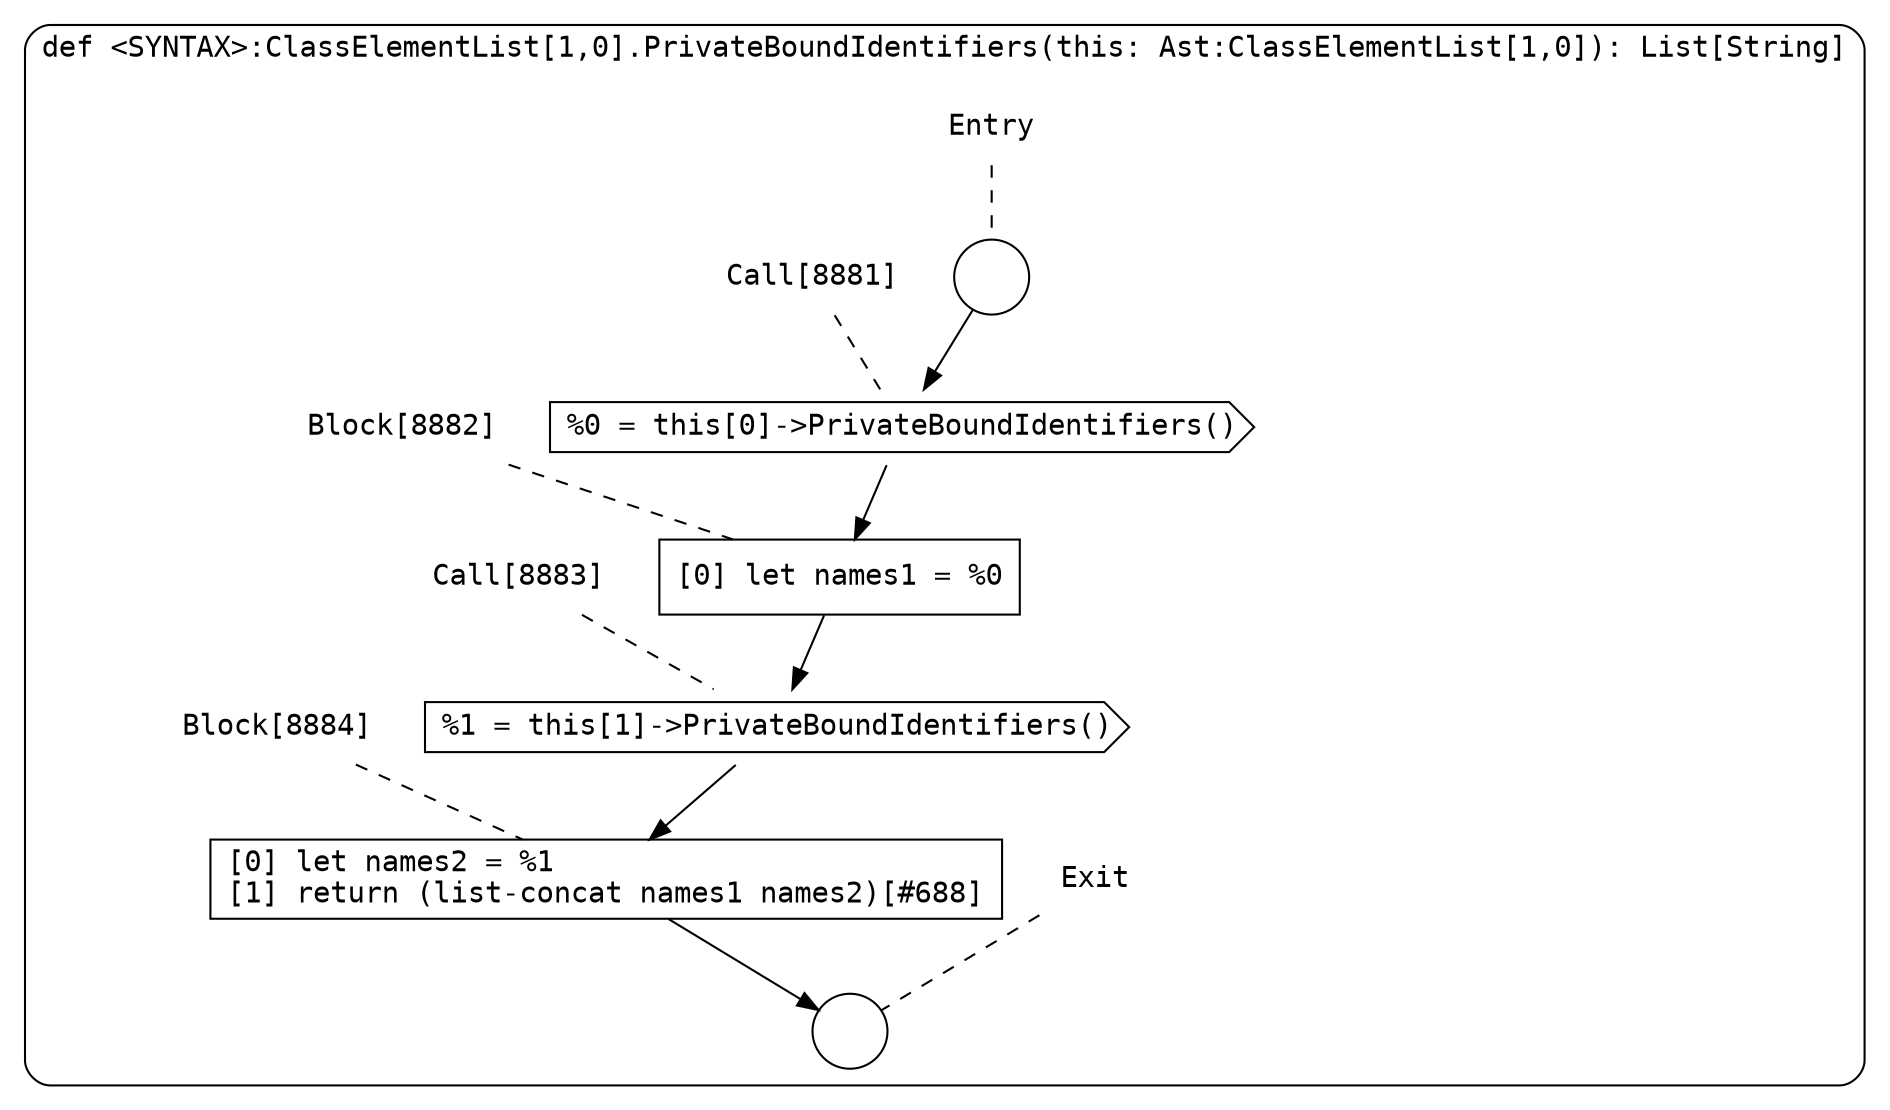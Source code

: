 digraph {
  graph [fontname = "Consolas"]
  node [fontname = "Consolas"]
  edge [fontname = "Consolas"]
  subgraph cluster1648 {
    label = "def <SYNTAX>:ClassElementList[1,0].PrivateBoundIdentifiers(this: Ast:ClassElementList[1,0]): List[String]"
    style = rounded
    cluster1648_entry_name [shape=none, label=<<font color="black">Entry</font>>]
    cluster1648_entry_name -> cluster1648_entry [arrowhead=none, color="black", style=dashed]
    cluster1648_entry [shape=circle label=" " color="black" fillcolor="white" style=filled]
    cluster1648_entry -> node8881 [color="black"]
    cluster1648_exit_name [shape=none, label=<<font color="black">Exit</font>>]
    cluster1648_exit_name -> cluster1648_exit [arrowhead=none, color="black", style=dashed]
    cluster1648_exit [shape=circle label=" " color="black" fillcolor="white" style=filled]
    node8881_name [shape=none, label=<<font color="black">Call[8881]</font>>]
    node8881_name -> node8881 [arrowhead=none, color="black", style=dashed]
    node8881 [shape=cds, label=<<font color="black">%0 = this[0]-&gt;PrivateBoundIdentifiers()</font>> color="black" fillcolor="white", style=filled]
    node8881 -> node8882 [color="black"]
    node8882_name [shape=none, label=<<font color="black">Block[8882]</font>>]
    node8882_name -> node8882 [arrowhead=none, color="black", style=dashed]
    node8882 [shape=box, label=<<font color="black">[0] let names1 = %0<BR ALIGN="LEFT"/></font>> color="black" fillcolor="white", style=filled]
    node8882 -> node8883 [color="black"]
    node8883_name [shape=none, label=<<font color="black">Call[8883]</font>>]
    node8883_name -> node8883 [arrowhead=none, color="black", style=dashed]
    node8883 [shape=cds, label=<<font color="black">%1 = this[1]-&gt;PrivateBoundIdentifiers()</font>> color="black" fillcolor="white", style=filled]
    node8883 -> node8884 [color="black"]
    node8884_name [shape=none, label=<<font color="black">Block[8884]</font>>]
    node8884_name -> node8884 [arrowhead=none, color="black", style=dashed]
    node8884 [shape=box, label=<<font color="black">[0] let names2 = %1<BR ALIGN="LEFT"/>[1] return (list-concat names1 names2)[#688]<BR ALIGN="LEFT"/></font>> color="black" fillcolor="white", style=filled]
    node8884 -> cluster1648_exit [color="black"]
  }
}